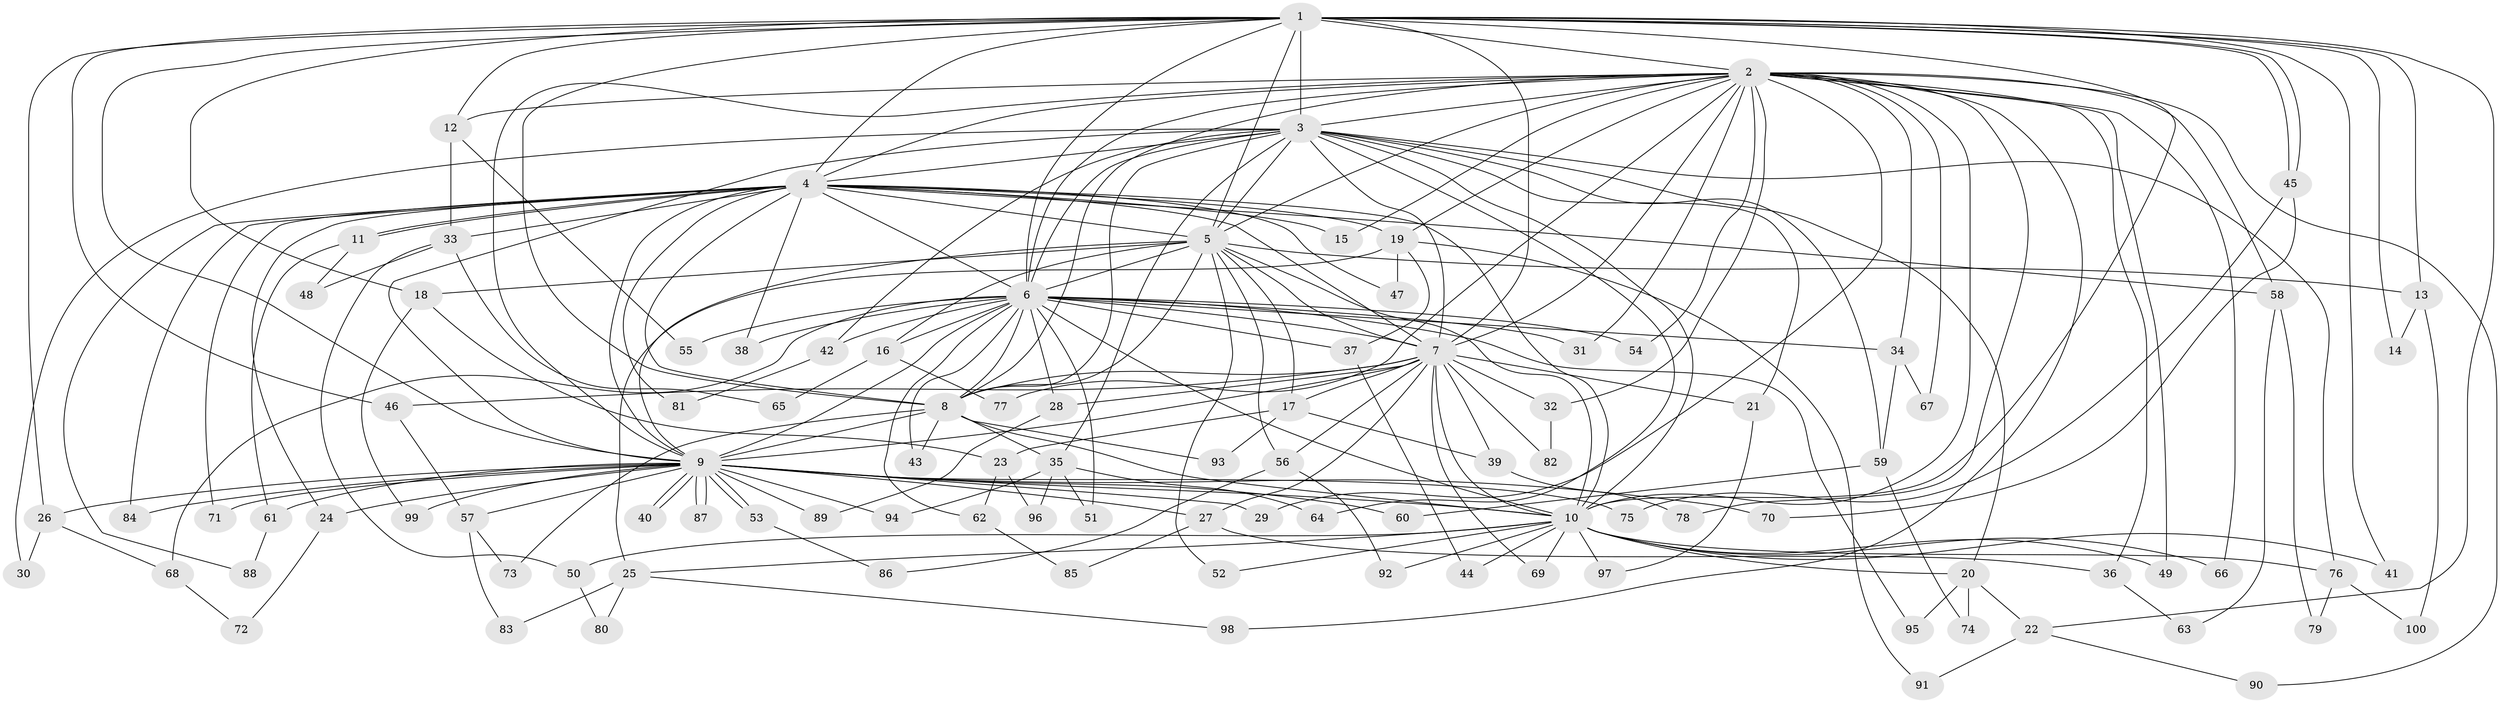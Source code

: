 // Generated by graph-tools (version 1.1) at 2025/38/02/21/25 10:38:52]
// undirected, 100 vertices, 225 edges
graph export_dot {
graph [start="1"]
  node [color=gray90,style=filled];
  1;
  2;
  3;
  4;
  5;
  6;
  7;
  8;
  9;
  10;
  11;
  12;
  13;
  14;
  15;
  16;
  17;
  18;
  19;
  20;
  21;
  22;
  23;
  24;
  25;
  26;
  27;
  28;
  29;
  30;
  31;
  32;
  33;
  34;
  35;
  36;
  37;
  38;
  39;
  40;
  41;
  42;
  43;
  44;
  45;
  46;
  47;
  48;
  49;
  50;
  51;
  52;
  53;
  54;
  55;
  56;
  57;
  58;
  59;
  60;
  61;
  62;
  63;
  64;
  65;
  66;
  67;
  68;
  69;
  70;
  71;
  72;
  73;
  74;
  75;
  76;
  77;
  78;
  79;
  80;
  81;
  82;
  83;
  84;
  85;
  86;
  87;
  88;
  89;
  90;
  91;
  92;
  93;
  94;
  95;
  96;
  97;
  98;
  99;
  100;
  1 -- 2;
  1 -- 3;
  1 -- 4;
  1 -- 5;
  1 -- 6;
  1 -- 7;
  1 -- 8;
  1 -- 9;
  1 -- 10;
  1 -- 12;
  1 -- 13;
  1 -- 14;
  1 -- 18;
  1 -- 22;
  1 -- 26;
  1 -- 41;
  1 -- 45;
  1 -- 45;
  1 -- 46;
  2 -- 3;
  2 -- 4;
  2 -- 5;
  2 -- 6;
  2 -- 7;
  2 -- 8;
  2 -- 9;
  2 -- 10;
  2 -- 12;
  2 -- 15;
  2 -- 19;
  2 -- 29;
  2 -- 31;
  2 -- 32;
  2 -- 34;
  2 -- 36;
  2 -- 49;
  2 -- 54;
  2 -- 58;
  2 -- 66;
  2 -- 67;
  2 -- 77;
  2 -- 78;
  2 -- 90;
  2 -- 98;
  3 -- 4;
  3 -- 5;
  3 -- 6;
  3 -- 7;
  3 -- 8;
  3 -- 9;
  3 -- 10;
  3 -- 20;
  3 -- 21;
  3 -- 30;
  3 -- 35;
  3 -- 42;
  3 -- 59;
  3 -- 64;
  3 -- 76;
  4 -- 5;
  4 -- 6;
  4 -- 7;
  4 -- 8;
  4 -- 9;
  4 -- 10;
  4 -- 11;
  4 -- 11;
  4 -- 15;
  4 -- 19;
  4 -- 24;
  4 -- 33;
  4 -- 38;
  4 -- 47;
  4 -- 58;
  4 -- 71;
  4 -- 81;
  4 -- 84;
  4 -- 88;
  5 -- 6;
  5 -- 7;
  5 -- 8;
  5 -- 9;
  5 -- 10;
  5 -- 13;
  5 -- 16;
  5 -- 17;
  5 -- 18;
  5 -- 52;
  5 -- 56;
  6 -- 7;
  6 -- 8;
  6 -- 9;
  6 -- 10;
  6 -- 16;
  6 -- 28;
  6 -- 31;
  6 -- 34;
  6 -- 37;
  6 -- 38;
  6 -- 42;
  6 -- 43;
  6 -- 51;
  6 -- 54;
  6 -- 55;
  6 -- 62;
  6 -- 68;
  6 -- 95;
  7 -- 8;
  7 -- 9;
  7 -- 10;
  7 -- 17;
  7 -- 21;
  7 -- 27;
  7 -- 28;
  7 -- 32;
  7 -- 39;
  7 -- 46;
  7 -- 56;
  7 -- 69;
  7 -- 82;
  8 -- 9;
  8 -- 10;
  8 -- 35;
  8 -- 43;
  8 -- 73;
  8 -- 93;
  9 -- 10;
  9 -- 24;
  9 -- 26;
  9 -- 27;
  9 -- 29;
  9 -- 40;
  9 -- 40;
  9 -- 53;
  9 -- 53;
  9 -- 57;
  9 -- 60;
  9 -- 61;
  9 -- 70;
  9 -- 71;
  9 -- 75;
  9 -- 84;
  9 -- 87;
  9 -- 87;
  9 -- 89;
  9 -- 94;
  9 -- 99;
  10 -- 20;
  10 -- 25;
  10 -- 41;
  10 -- 44;
  10 -- 49;
  10 -- 50;
  10 -- 52;
  10 -- 66;
  10 -- 69;
  10 -- 76;
  10 -- 92;
  10 -- 97;
  11 -- 48;
  11 -- 61;
  12 -- 33;
  12 -- 55;
  13 -- 14;
  13 -- 100;
  16 -- 65;
  16 -- 77;
  17 -- 23;
  17 -- 39;
  17 -- 93;
  18 -- 23;
  18 -- 99;
  19 -- 25;
  19 -- 37;
  19 -- 47;
  19 -- 91;
  20 -- 22;
  20 -- 74;
  20 -- 95;
  21 -- 97;
  22 -- 90;
  22 -- 91;
  23 -- 62;
  23 -- 96;
  24 -- 72;
  25 -- 80;
  25 -- 83;
  25 -- 98;
  26 -- 30;
  26 -- 68;
  27 -- 36;
  27 -- 85;
  28 -- 89;
  32 -- 82;
  33 -- 48;
  33 -- 50;
  33 -- 65;
  34 -- 59;
  34 -- 67;
  35 -- 51;
  35 -- 64;
  35 -- 94;
  35 -- 96;
  36 -- 63;
  37 -- 44;
  39 -- 78;
  42 -- 81;
  45 -- 70;
  45 -- 75;
  46 -- 57;
  50 -- 80;
  53 -- 86;
  56 -- 86;
  56 -- 92;
  57 -- 73;
  57 -- 83;
  58 -- 63;
  58 -- 79;
  59 -- 60;
  59 -- 74;
  61 -- 88;
  62 -- 85;
  68 -- 72;
  76 -- 79;
  76 -- 100;
}

